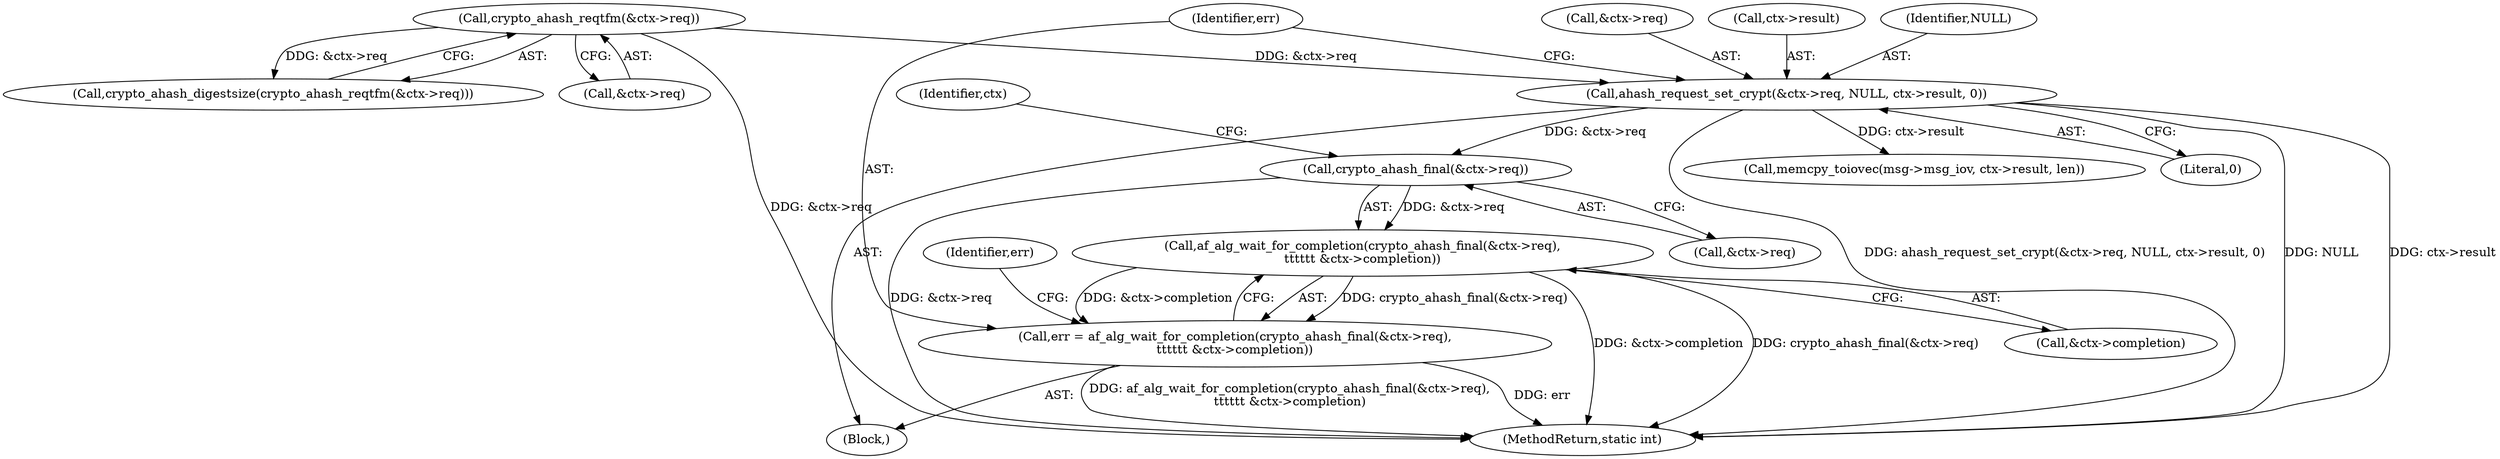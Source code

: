 digraph "0_linux_f3d3342602f8bcbf37d7c46641cb9bca7618eb1c@API" {
"1000176" [label="(Call,crypto_ahash_final(&ctx->req))"];
"1000163" [label="(Call,ahash_request_set_crypt(&ctx->req, NULL, ctx->result, 0))"];
"1000128" [label="(Call,crypto_ahash_reqtfm(&ctx->req))"];
"1000175" [label="(Call,af_alg_wait_for_completion(crypto_ahash_final(&ctx->req),\n\t\t\t\t\t\t &ctx->completion))"];
"1000173" [label="(Call,err = af_alg_wait_for_completion(crypto_ahash_final(&ctx->req),\n\t\t\t\t\t\t &ctx->completion))"];
"1000163" [label="(Call,ahash_request_set_crypt(&ctx->req, NULL, ctx->result, 0))"];
"1000157" [label="(Block,)"];
"1000183" [label="(Identifier,ctx)"];
"1000129" [label="(Call,&ctx->req)"];
"1000181" [label="(Call,&ctx->completion)"];
"1000202" [label="(MethodReturn,static int)"];
"1000176" [label="(Call,crypto_ahash_final(&ctx->req))"];
"1000128" [label="(Call,crypto_ahash_reqtfm(&ctx->req))"];
"1000190" [label="(Call,memcpy_toiovec(msg->msg_iov, ctx->result, len))"];
"1000127" [label="(Call,crypto_ahash_digestsize(crypto_ahash_reqtfm(&ctx->req)))"];
"1000186" [label="(Identifier,err)"];
"1000177" [label="(Call,&ctx->req)"];
"1000172" [label="(Literal,0)"];
"1000175" [label="(Call,af_alg_wait_for_completion(crypto_ahash_final(&ctx->req),\n\t\t\t\t\t\t &ctx->completion))"];
"1000174" [label="(Identifier,err)"];
"1000164" [label="(Call,&ctx->req)"];
"1000169" [label="(Call,ctx->result)"];
"1000168" [label="(Identifier,NULL)"];
"1000173" [label="(Call,err = af_alg_wait_for_completion(crypto_ahash_final(&ctx->req),\n\t\t\t\t\t\t &ctx->completion))"];
"1000176" -> "1000175"  [label="AST: "];
"1000176" -> "1000177"  [label="CFG: "];
"1000177" -> "1000176"  [label="AST: "];
"1000183" -> "1000176"  [label="CFG: "];
"1000176" -> "1000202"  [label="DDG: &ctx->req"];
"1000176" -> "1000175"  [label="DDG: &ctx->req"];
"1000163" -> "1000176"  [label="DDG: &ctx->req"];
"1000163" -> "1000157"  [label="AST: "];
"1000163" -> "1000172"  [label="CFG: "];
"1000164" -> "1000163"  [label="AST: "];
"1000168" -> "1000163"  [label="AST: "];
"1000169" -> "1000163"  [label="AST: "];
"1000172" -> "1000163"  [label="AST: "];
"1000174" -> "1000163"  [label="CFG: "];
"1000163" -> "1000202"  [label="DDG: NULL"];
"1000163" -> "1000202"  [label="DDG: ctx->result"];
"1000163" -> "1000202"  [label="DDG: ahash_request_set_crypt(&ctx->req, NULL, ctx->result, 0)"];
"1000128" -> "1000163"  [label="DDG: &ctx->req"];
"1000163" -> "1000190"  [label="DDG: ctx->result"];
"1000128" -> "1000127"  [label="AST: "];
"1000128" -> "1000129"  [label="CFG: "];
"1000129" -> "1000128"  [label="AST: "];
"1000127" -> "1000128"  [label="CFG: "];
"1000128" -> "1000202"  [label="DDG: &ctx->req"];
"1000128" -> "1000127"  [label="DDG: &ctx->req"];
"1000175" -> "1000173"  [label="AST: "];
"1000175" -> "1000181"  [label="CFG: "];
"1000181" -> "1000175"  [label="AST: "];
"1000173" -> "1000175"  [label="CFG: "];
"1000175" -> "1000202"  [label="DDG: &ctx->completion"];
"1000175" -> "1000202"  [label="DDG: crypto_ahash_final(&ctx->req)"];
"1000175" -> "1000173"  [label="DDG: crypto_ahash_final(&ctx->req)"];
"1000175" -> "1000173"  [label="DDG: &ctx->completion"];
"1000173" -> "1000157"  [label="AST: "];
"1000174" -> "1000173"  [label="AST: "];
"1000186" -> "1000173"  [label="CFG: "];
"1000173" -> "1000202"  [label="DDG: err"];
"1000173" -> "1000202"  [label="DDG: af_alg_wait_for_completion(crypto_ahash_final(&ctx->req),\n\t\t\t\t\t\t &ctx->completion)"];
}
